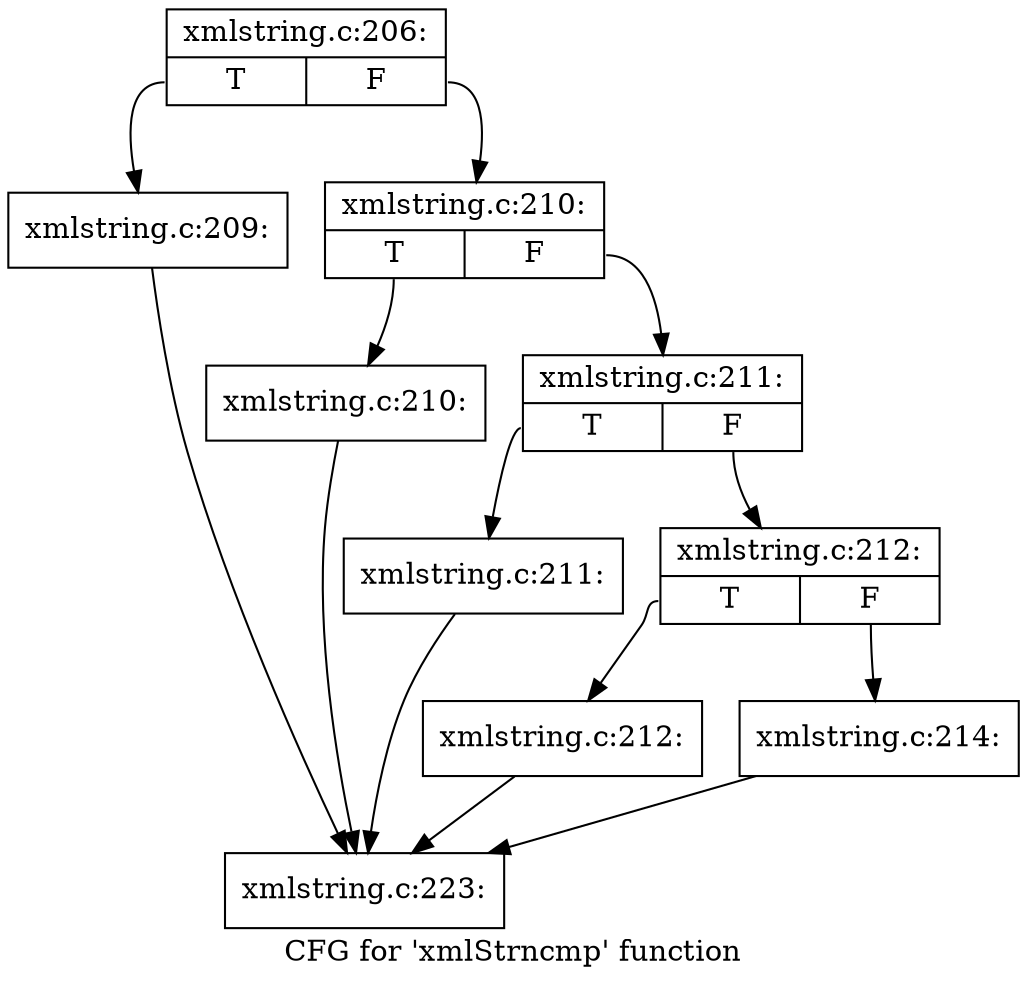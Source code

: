 digraph "CFG for 'xmlStrncmp' function" {
	label="CFG for 'xmlStrncmp' function";

	Node0x38c2bc0 [shape=record,label="{xmlstring.c:206:|{<s0>T|<s1>F}}"];
	Node0x38c2bc0:s0 -> Node0x38c3af0;
	Node0x38c2bc0:s1 -> Node0x38c3b40;
	Node0x38c3af0 [shape=record,label="{xmlstring.c:209:}"];
	Node0x38c3af0 -> Node0x38b2e30;
	Node0x38c3b40 [shape=record,label="{xmlstring.c:210:|{<s0>T|<s1>F}}"];
	Node0x38c3b40:s0 -> Node0x38c3fd0;
	Node0x38c3b40:s1 -> Node0x38c4020;
	Node0x38c3fd0 [shape=record,label="{xmlstring.c:210:}"];
	Node0x38c3fd0 -> Node0x38b2e30;
	Node0x38c4020 [shape=record,label="{xmlstring.c:211:|{<s0>T|<s1>F}}"];
	Node0x38c4020:s0 -> Node0x38c4510;
	Node0x38c4020:s1 -> Node0x38c4560;
	Node0x38c4510 [shape=record,label="{xmlstring.c:211:}"];
	Node0x38c4510 -> Node0x38b2e30;
	Node0x38c4560 [shape=record,label="{xmlstring.c:212:|{<s0>T|<s1>F}}"];
	Node0x38c4560:s0 -> Node0x38c4aa0;
	Node0x38c4560:s1 -> Node0x38c4af0;
	Node0x38c4aa0 [shape=record,label="{xmlstring.c:212:}"];
	Node0x38c4aa0 -> Node0x38b2e30;
	Node0x38c4af0 [shape=record,label="{xmlstring.c:214:}"];
	Node0x38c4af0 -> Node0x38b2e30;
	Node0x38b2e30 [shape=record,label="{xmlstring.c:223:}"];
}
